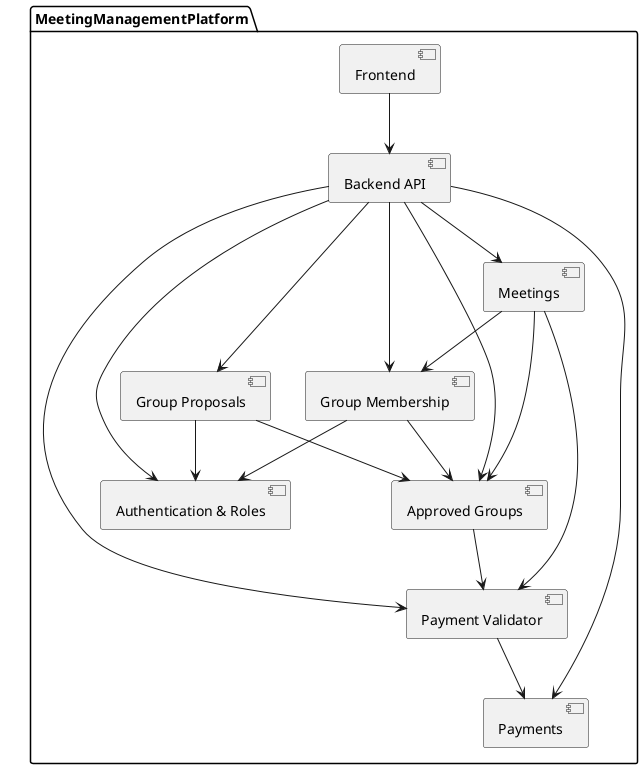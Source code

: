 @startuml
package MeetingManagementPlatform {
  [Frontend] as WebInterface
  [Backend API] as BackendAPI
  [Authentication & Roles] as Auth
  [Group Proposals] as GroupProposalMgmt
  [Approved Groups] as ApprovedGroupMgmt
  [Group Membership] as MembershipMgmt
  [Meetings] as MeetingMgmt
  [Payments] as PaymentSubsystem
  [Payment Validator] as PaymentValidator

  ' Frontend interacts only with backend
  WebInterface --> BackendAPI

  ' BackendAPI routes to components
  BackendAPI --> Auth
  BackendAPI --> GroupProposalMgmt
  BackendAPI --> ApprovedGroupMgmt
  BackendAPI --> MembershipMgmt
  BackendAPI --> MeetingMgmt
  BackendAPI --> PaymentValidator
  BackendAPI --> PaymentSubsystem

  ' Group logic
  GroupProposalMgmt --> Auth
  GroupProposalMgmt --> ApprovedGroupMgmt
  ApprovedGroupMgmt --> PaymentValidator
  MembershipMgmt --> ApprovedGroupMgmt
  MembershipMgmt --> Auth

  ' Meetings are tied to approved groups and validated by payment
  MeetingMgmt --> ApprovedGroupMgmt
  MeetingMgmt --> MembershipMgmt
  MeetingMgmt --> PaymentValidator

  ' Payment validation uses payment system
  PaymentValidator --> PaymentSubsystem
}
@enduml
